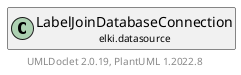 @startuml
    remove .*\.(Instance|Par|Parameterizer|Factory)$
    set namespaceSeparator none
    hide empty fields
    hide empty methods

    class "<size:14>LabelJoinDatabaseConnection.Par\n<size:10>elki.datasource" as elki.datasource.LabelJoinDatabaseConnection.Par [[LabelJoinDatabaseConnection.Par.html]] {
        {static} +SOURCES_ID: OptionID
        #sources: List<? extends DatabaseConnection>
        +configure(Parameterization): void
        +make(): LabelJoinDatabaseConnection
    }

    abstract class "<size:14>AbstractDatabaseConnection.Par\n<size:10>elki.datasource" as elki.datasource.AbstractDatabaseConnection.Par [[AbstractDatabaseConnection.Par.html]]
    class "<size:14>LabelJoinDatabaseConnection\n<size:10>elki.datasource" as elki.datasource.LabelJoinDatabaseConnection [[LabelJoinDatabaseConnection.html]]

    elki.datasource.AbstractDatabaseConnection.Par <|-- elki.datasource.LabelJoinDatabaseConnection.Par
    elki.datasource.LabelJoinDatabaseConnection +-- elki.datasource.LabelJoinDatabaseConnection.Par

    center footer UMLDoclet 2.0.19, PlantUML 1.2022.8
@enduml
